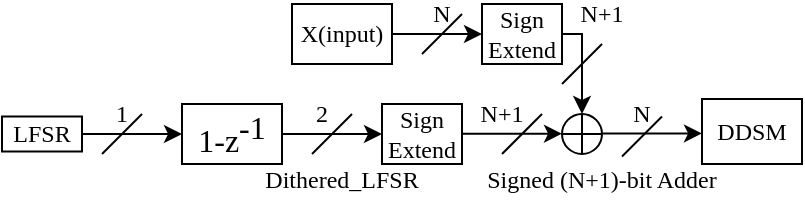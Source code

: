 <mxfile version="24.8.4">
  <diagram name="Page-1" id="TlybpZzslaQXDVMsCImC">
    <mxGraphModel dx="502" dy="277" grid="1" gridSize="10" guides="1" tooltips="1" connect="1" arrows="1" fold="1" page="1" pageScale="1" pageWidth="850" pageHeight="1100" math="0" shadow="0">
      <root>
        <mxCell id="0" />
        <mxCell id="1" parent="0" />
        <mxCell id="6veqzkO-U2l6y4iQRFbG-1" value="&lt;span style=&quot;font-family: &amp;quot;Cambria Math&amp;quot;; font-size: 16px;&quot;&gt;1-z&lt;sup style=&quot;font-size: 16px;&quot;&gt;-1&lt;/sup&gt;&lt;/span&gt;" style="rounded=0;whiteSpace=wrap;html=1;fontSize=16;fontStyle=0" parent="1" vertex="1">
          <mxGeometry x="320" y="200" width="50" height="30" as="geometry" />
        </mxCell>
        <mxCell id="6veqzkO-U2l6y4iQRFbG-2" value="" style="endArrow=classic;html=1;rounded=0;entryX=0;entryY=0.5;entryDx=0;entryDy=0;" parent="1" target="6veqzkO-U2l6y4iQRFbG-1" edge="1">
          <mxGeometry width="50" height="50" relative="1" as="geometry">
            <mxPoint x="270" y="215" as="sourcePoint" />
            <mxPoint x="380" y="240" as="targetPoint" />
          </mxGeometry>
        </mxCell>
        <mxCell id="6veqzkO-U2l6y4iQRFbG-3" value="" style="endArrow=none;html=1;rounded=0;" parent="1" edge="1">
          <mxGeometry width="50" height="50" relative="1" as="geometry">
            <mxPoint x="280" y="225" as="sourcePoint" />
            <mxPoint x="300" y="205" as="targetPoint" />
          </mxGeometry>
        </mxCell>
        <mxCell id="6veqzkO-U2l6y4iQRFbG-4" value="" style="endArrow=classic;html=1;rounded=0;exitX=1;exitY=0.5;exitDx=0;exitDy=0;" parent="1" source="6veqzkO-U2l6y4iQRFbG-1" edge="1">
          <mxGeometry width="50" height="50" relative="1" as="geometry">
            <mxPoint x="330" y="290" as="sourcePoint" />
            <mxPoint x="420" y="215" as="targetPoint" />
          </mxGeometry>
        </mxCell>
        <mxCell id="6veqzkO-U2l6y4iQRFbG-5" value="" style="endArrow=none;html=1;rounded=0;" parent="1" edge="1">
          <mxGeometry width="50" height="50" relative="1" as="geometry">
            <mxPoint x="385" y="225" as="sourcePoint" />
            <mxPoint x="405" y="205" as="targetPoint" />
          </mxGeometry>
        </mxCell>
        <mxCell id="6veqzkO-U2l6y4iQRFbG-7" value="&lt;font face=&quot;palatino&quot;&gt;1&lt;/font&gt;" style="text;strokeColor=none;align=center;fillColor=none;html=1;verticalAlign=middle;whiteSpace=wrap;rounded=0;" parent="1" vertex="1">
          <mxGeometry x="280" y="200" width="20" height="10" as="geometry" />
        </mxCell>
        <mxCell id="6veqzkO-U2l6y4iQRFbG-8" value="&lt;font face=&quot;palatino&quot;&gt;2&lt;/font&gt;" style="text;strokeColor=none;align=center;fillColor=none;html=1;verticalAlign=middle;whiteSpace=wrap;rounded=0;" parent="1" vertex="1">
          <mxGeometry x="380" y="200" width="20" height="10" as="geometry" />
        </mxCell>
        <mxCell id="6veqzkO-U2l6y4iQRFbG-9" value="&lt;font face=&quot;palatino&quot;&gt;Dithered_LFSR&lt;/font&gt;" style="text;strokeColor=none;align=center;fillColor=none;html=1;verticalAlign=middle;whiteSpace=wrap;rounded=0;" parent="1" vertex="1">
          <mxGeometry x="370" y="222.5" width="60" height="30" as="geometry" />
        </mxCell>
        <mxCell id="6veqzkO-U2l6y4iQRFbG-11" value="&lt;font face=&quot;palatino&quot;&gt;Sign Extend&lt;/font&gt;" style="rounded=0;whiteSpace=wrap;html=1;" parent="1" vertex="1">
          <mxGeometry x="420" y="200" width="40" height="30" as="geometry" />
        </mxCell>
        <mxCell id="6veqzkO-U2l6y4iQRFbG-12" value="" style="endArrow=classic;html=1;rounded=0;exitX=1;exitY=0.5;exitDx=0;exitDy=0;" parent="1" edge="1">
          <mxGeometry width="50" height="50" relative="1" as="geometry">
            <mxPoint x="460" y="214.82" as="sourcePoint" />
            <mxPoint x="510" y="214.82" as="targetPoint" />
          </mxGeometry>
        </mxCell>
        <mxCell id="6veqzkO-U2l6y4iQRFbG-13" value="" style="verticalLabelPosition=bottom;verticalAlign=top;html=1;shape=mxgraph.flowchart.summing_function;" parent="1" vertex="1">
          <mxGeometry x="510" y="205" width="20" height="20" as="geometry" />
        </mxCell>
        <mxCell id="6veqzkO-U2l6y4iQRFbG-14" value="&lt;font face=&quot;palatino&quot;&gt;LFSR&lt;/font&gt;" style="rounded=0;whiteSpace=wrap;html=1;" parent="1" vertex="1">
          <mxGeometry x="230" y="206.25" width="40" height="17.5" as="geometry" />
        </mxCell>
        <mxCell id="6veqzkO-U2l6y4iQRFbG-15" value="&lt;font face=&quot;palatino&quot;&gt;X(input)&lt;/font&gt;" style="rounded=0;whiteSpace=wrap;html=1;" parent="1" vertex="1">
          <mxGeometry x="375" y="150" width="50" height="30" as="geometry" />
        </mxCell>
        <mxCell id="6veqzkO-U2l6y4iQRFbG-18" value="" style="endArrow=none;html=1;rounded=0;" parent="1" edge="1">
          <mxGeometry width="50" height="50" relative="1" as="geometry">
            <mxPoint x="480" y="225" as="sourcePoint" />
            <mxPoint x="500" y="205" as="targetPoint" />
          </mxGeometry>
        </mxCell>
        <mxCell id="6veqzkO-U2l6y4iQRFbG-19" value="" style="endArrow=none;html=1;rounded=0;" parent="1" edge="1">
          <mxGeometry width="50" height="50" relative="1" as="geometry">
            <mxPoint x="440" y="175" as="sourcePoint" />
            <mxPoint x="460" y="155" as="targetPoint" />
          </mxGeometry>
        </mxCell>
        <mxCell id="6veqzkO-U2l6y4iQRFbG-20" value="&lt;font face=&quot;palatino&quot;&gt;N+1&lt;/font&gt;" style="text;strokeColor=none;align=center;fillColor=none;html=1;verticalAlign=middle;whiteSpace=wrap;rounded=0;" parent="1" vertex="1">
          <mxGeometry x="470" y="200" width="20" height="10" as="geometry" />
        </mxCell>
        <mxCell id="6veqzkO-U2l6y4iQRFbG-21" value="&lt;font face=&quot;palatino&quot;&gt;N&lt;/font&gt;" style="text;strokeColor=none;align=center;fillColor=none;html=1;verticalAlign=middle;whiteSpace=wrap;rounded=0;" parent="1" vertex="1">
          <mxGeometry x="440" y="150" width="20" height="10" as="geometry" />
        </mxCell>
        <mxCell id="6veqzkO-U2l6y4iQRFbG-23" value="&lt;font face=&quot;palatino&quot;&gt;Signed (N+1)-bit Adder&lt;/font&gt;" style="text;strokeColor=none;align=center;fillColor=none;html=1;verticalAlign=middle;whiteSpace=wrap;rounded=0;" parent="1" vertex="1">
          <mxGeometry x="470" y="222.5" width="120" height="30" as="geometry" />
        </mxCell>
        <mxCell id="6veqzkO-U2l6y4iQRFbG-25" value="&lt;font face=&quot;palatino&quot;&gt;N&lt;/font&gt;" style="text;strokeColor=none;align=center;fillColor=none;html=1;verticalAlign=middle;whiteSpace=wrap;rounded=0;" parent="1" vertex="1">
          <mxGeometry x="540" y="200" width="20" height="10" as="geometry" />
        </mxCell>
        <mxCell id="6veqzkO-U2l6y4iQRFbG-26" value="" style="endArrow=classic;html=1;rounded=0;exitX=1;exitY=0.5;exitDx=0;exitDy=0;" parent="1" edge="1">
          <mxGeometry width="50" height="50" relative="1" as="geometry">
            <mxPoint x="530" y="214.71" as="sourcePoint" />
            <mxPoint x="580" y="214.71" as="targetPoint" />
          </mxGeometry>
        </mxCell>
        <mxCell id="6veqzkO-U2l6y4iQRFbG-27" value="" style="endArrow=none;html=1;rounded=0;" parent="1" edge="1">
          <mxGeometry width="50" height="50" relative="1" as="geometry">
            <mxPoint x="540" y="226.25" as="sourcePoint" />
            <mxPoint x="560" y="206.25" as="targetPoint" />
          </mxGeometry>
        </mxCell>
        <mxCell id="6veqzkO-U2l6y4iQRFbG-30" value="&lt;font face=&quot;palatino&quot;&gt;DDSM&lt;/font&gt;" style="rounded=0;whiteSpace=wrap;html=1;" parent="1" vertex="1">
          <mxGeometry x="580" y="197.5" width="50" height="32.5" as="geometry" />
        </mxCell>
        <mxCell id="S21yW_5OvG6vhrkAPv5P-1" value="&lt;font face=&quot;palatino&quot;&gt;Sign Extend&lt;/font&gt;" style="rounded=0;whiteSpace=wrap;html=1;" vertex="1" parent="1">
          <mxGeometry x="470" y="150" width="40" height="30" as="geometry" />
        </mxCell>
        <mxCell id="S21yW_5OvG6vhrkAPv5P-4" style="edgeStyle=orthogonalEdgeStyle;rounded=0;orthogonalLoop=1;jettySize=auto;html=1;entryX=0.5;entryY=0;entryDx=0;entryDy=0;entryPerimeter=0;exitX=1;exitY=0.5;exitDx=0;exitDy=0;" edge="1" parent="1" source="S21yW_5OvG6vhrkAPv5P-1" target="6veqzkO-U2l6y4iQRFbG-13">
          <mxGeometry relative="1" as="geometry">
            <mxPoint x="510" y="160" as="sourcePoint" />
            <mxPoint x="540" y="185" as="targetPoint" />
            <Array as="points">
              <mxPoint x="520" y="165" />
            </Array>
          </mxGeometry>
        </mxCell>
        <mxCell id="S21yW_5OvG6vhrkAPv5P-5" value="" style="endArrow=classic;html=1;rounded=0;exitX=1;exitY=0.5;exitDx=0;exitDy=0;entryX=0;entryY=0.5;entryDx=0;entryDy=0;" edge="1" parent="1" source="6veqzkO-U2l6y4iQRFbG-15" target="S21yW_5OvG6vhrkAPv5P-1">
          <mxGeometry width="50" height="50" relative="1" as="geometry">
            <mxPoint x="440" y="200" as="sourcePoint" />
            <mxPoint x="490" y="150" as="targetPoint" />
          </mxGeometry>
        </mxCell>
        <mxCell id="S21yW_5OvG6vhrkAPv5P-6" value="" style="endArrow=none;html=1;rounded=0;" edge="1" parent="1">
          <mxGeometry width="50" height="50" relative="1" as="geometry">
            <mxPoint x="510" y="190" as="sourcePoint" />
            <mxPoint x="530" y="170" as="targetPoint" />
          </mxGeometry>
        </mxCell>
        <mxCell id="S21yW_5OvG6vhrkAPv5P-7" value="&lt;font face=&quot;palatino&quot;&gt;N+1&lt;/font&gt;" style="text;strokeColor=none;align=center;fillColor=none;html=1;verticalAlign=middle;whiteSpace=wrap;rounded=0;" vertex="1" parent="1">
          <mxGeometry x="520" y="150" width="20" height="10" as="geometry" />
        </mxCell>
      </root>
    </mxGraphModel>
  </diagram>
</mxfile>
